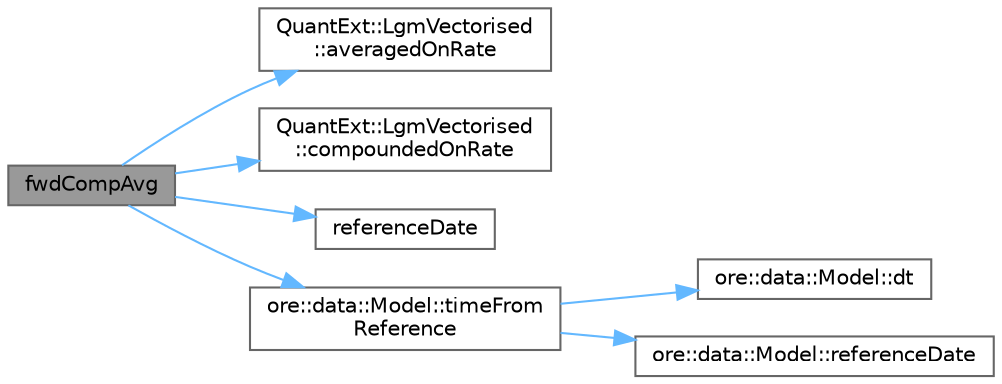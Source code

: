 digraph "fwdCompAvg"
{
 // INTERACTIVE_SVG=YES
 // LATEX_PDF_SIZE
  bgcolor="transparent";
  edge [fontname=Helvetica,fontsize=10,labelfontname=Helvetica,labelfontsize=10];
  node [fontname=Helvetica,fontsize=10,shape=box,height=0.2,width=0.4];
  rankdir="LR";
  Node1 [label="fwdCompAvg",height=0.2,width=0.4,color="gray40", fillcolor="grey60", style="filled", fontcolor="black",tooltip=" "];
  Node1 -> Node2 [color="steelblue1",style="solid"];
  Node2 [label="QuantExt::LgmVectorised\l::averagedOnRate",height=0.2,width=0.4,color="grey40", fillcolor="white", style="filled",URL="C:/dev/ORE/documentation/QuantExt/doc/quantext.tag$class_quant_ext_1_1_lgm_vectorised.html#a8505d38cea841723efcc7a86be4cc17c",tooltip=" "];
  Node1 -> Node3 [color="steelblue1",style="solid"];
  Node3 [label="QuantExt::LgmVectorised\l::compoundedOnRate",height=0.2,width=0.4,color="grey40", fillcolor="white", style="filled",URL="C:/dev/ORE/documentation/QuantExt/doc/quantext.tag$class_quant_ext_1_1_lgm_vectorised.html#adcedfb8f7afb7a01b13fd94a8db8cf70",tooltip=" "];
  Node1 -> Node4 [color="steelblue1",style="solid"];
  Node4 [label="referenceDate",height=0.2,width=0.4,color="grey40", fillcolor="white", style="filled",URL="$classore_1_1data_1_1_gaussian_cam.html#a5ce8b0af276b7c06ab424e688ae2d318",tooltip=" "];
  Node1 -> Node5 [color="steelblue1",style="solid"];
  Node5 [label="ore::data::Model::timeFrom\lReference",height=0.2,width=0.4,color="grey40", fillcolor="white", style="filled",URL="$classore_1_1data_1_1_model.html#a6fead1da49affdddae755f95d693c4f3",tooltip=" "];
  Node5 -> Node6 [color="steelblue1",style="solid"];
  Node6 [label="ore::data::Model::dt",height=0.2,width=0.4,color="grey40", fillcolor="white", style="filled",URL="$classore_1_1data_1_1_model.html#a03ae29747e458dc27b32188899fdbf7a",tooltip=" "];
  Node5 -> Node7 [color="steelblue1",style="solid"];
  Node7 [label="ore::data::Model::referenceDate",height=0.2,width=0.4,color="grey40", fillcolor="white", style="filled",URL="$classore_1_1data_1_1_model.html#a06843bb9dcd2cb5e4ef8185cc5fe57c9",tooltip=" "];
}

